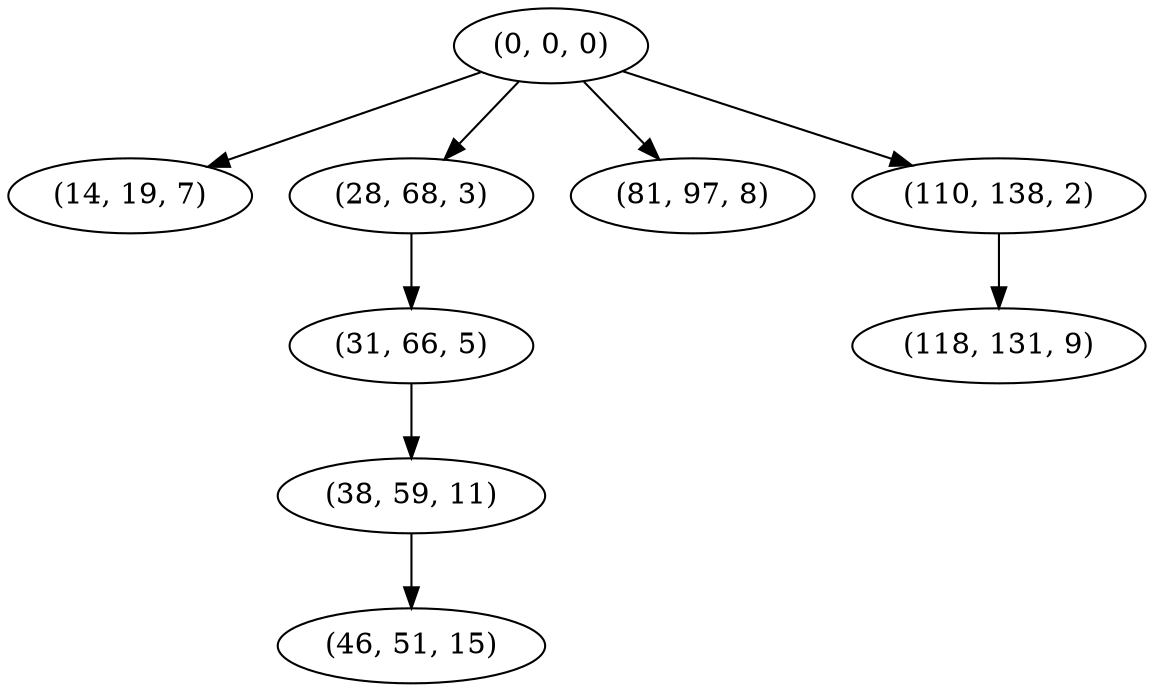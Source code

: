 digraph tree {
    "(0, 0, 0)";
    "(14, 19, 7)";
    "(28, 68, 3)";
    "(31, 66, 5)";
    "(38, 59, 11)";
    "(46, 51, 15)";
    "(81, 97, 8)";
    "(110, 138, 2)";
    "(118, 131, 9)";
    "(0, 0, 0)" -> "(14, 19, 7)";
    "(0, 0, 0)" -> "(28, 68, 3)";
    "(0, 0, 0)" -> "(81, 97, 8)";
    "(0, 0, 0)" -> "(110, 138, 2)";
    "(28, 68, 3)" -> "(31, 66, 5)";
    "(31, 66, 5)" -> "(38, 59, 11)";
    "(38, 59, 11)" -> "(46, 51, 15)";
    "(110, 138, 2)" -> "(118, 131, 9)";
}
